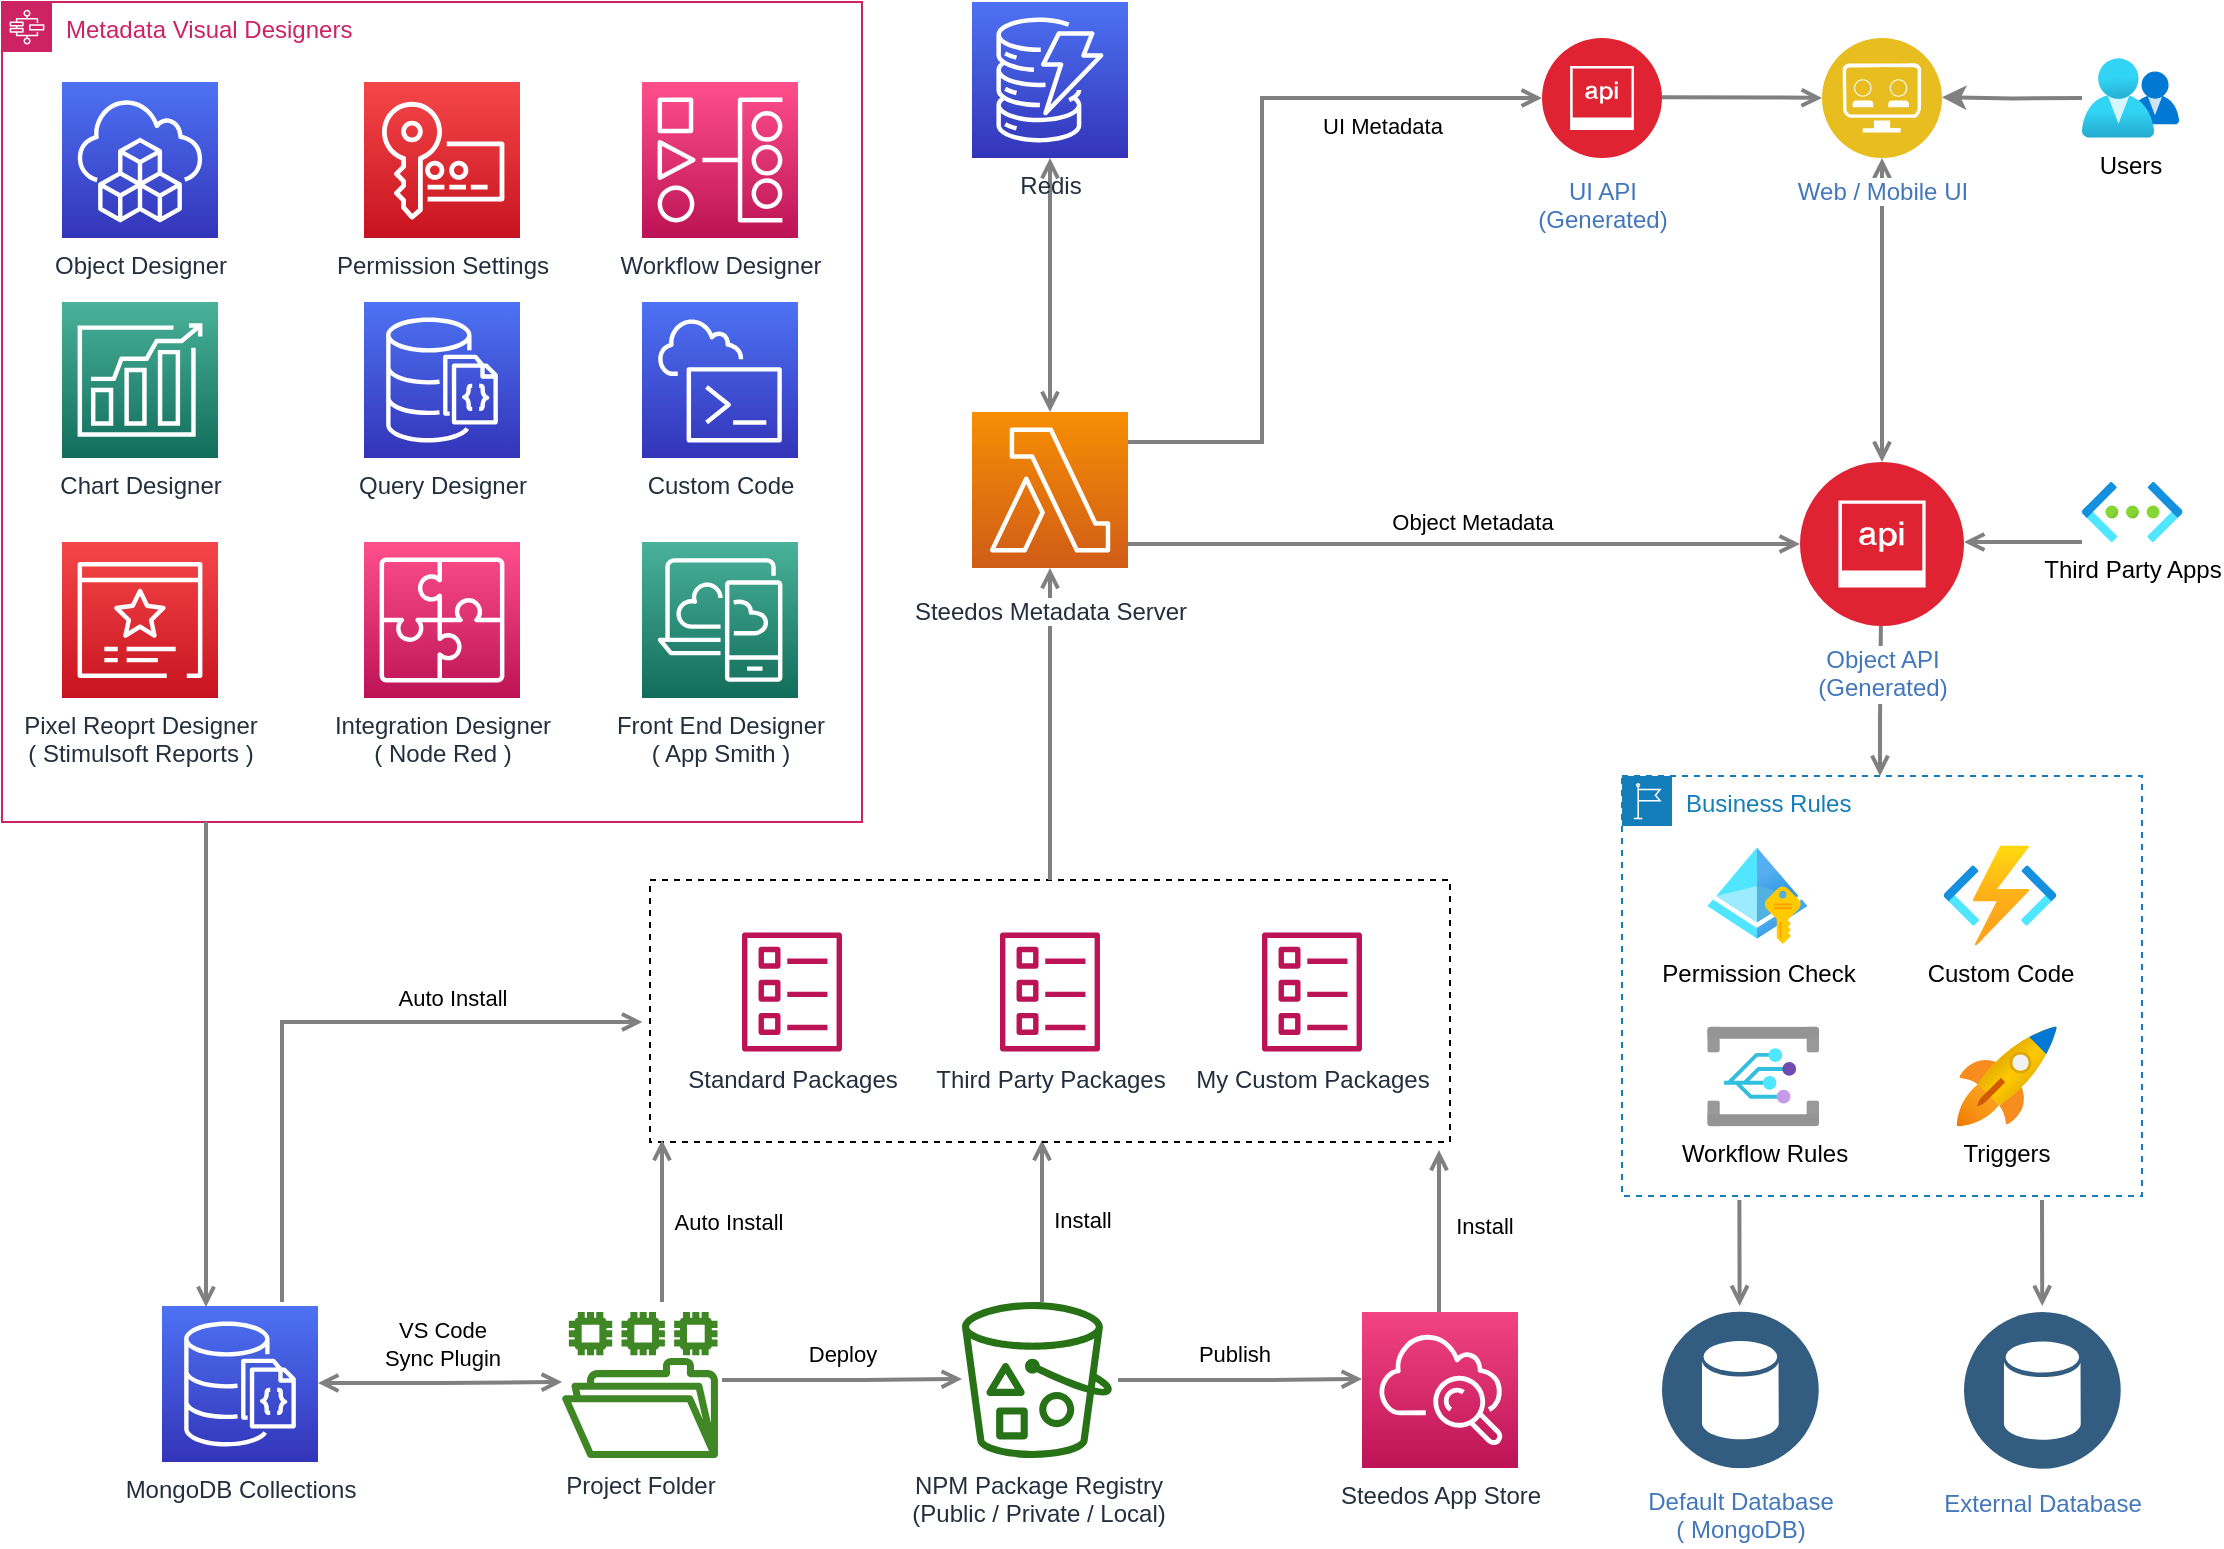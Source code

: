 <mxfile version="16.1.2" type="device"><diagram id="Ht1M8jgEwFfnCIfOTk4-" name="Page-1"><mxGraphModel dx="1229" dy="1774" grid="1" gridSize="10" guides="1" tooltips="1" connect="1" arrows="1" fold="1" page="1" pageScale="1" pageWidth="1169" pageHeight="827" math="0" shadow="0"><root><mxCell id="0"/><mxCell id="1" parent="0"/><mxCell id="gSyy9hffVnJHqx99s4us-82" style="edgeStyle=orthogonalEdgeStyle;rounded=0;orthogonalLoop=1;jettySize=auto;html=1;startArrow=open;startFill=0;endArrow=open;endFill=0;strokeColor=#808080;strokeWidth=2;exitX=0.5;exitY=1;exitDx=0;exitDy=0;exitPerimeter=0;" edge="1" parent="1" source="gSyy9hffVnJHqx99s4us-83" target="UEzPUAAOIrF-is8g5C7q-148"><mxGeometry relative="1" as="geometry"><mxPoint x="800" y="-660" as="sourcePoint"/><mxPoint x="600" y="-590" as="targetPoint"/><Array as="points"/></mxGeometry></mxCell><mxCell id="UEzPUAAOIrF-is8g5C7q-170" style="edgeStyle=orthogonalEdgeStyle;rounded=0;orthogonalLoop=1;jettySize=auto;html=1;startArrow=open;startFill=0;endArrow=none;endFill=0;strokeColor=#808080;strokeWidth=2;exitX=0.5;exitY=1;exitDx=0;exitDy=0;" parent="1" edge="1"><mxGeometry relative="1" as="geometry"><mxPoint x="560" y="-231" as="sourcePoint"/><mxPoint x="560" y="-150" as="targetPoint"/><Array as="points"><mxPoint x="560" y="-190"/><mxPoint x="560" y="-190"/></Array></mxGeometry></mxCell><mxCell id="gSyy9hffVnJHqx99s4us-43" value="Install" style="edgeLabel;html=1;align=center;verticalAlign=middle;resizable=0;points=[];" vertex="1" connectable="0" parent="UEzPUAAOIrF-is8g5C7q-170"><mxGeometry x="-0.012" y="3" relative="1" as="geometry"><mxPoint x="17" as="offset"/></mxGeometry></mxCell><mxCell id="UEzPUAAOIrF-is8g5C7q-152" value="Steedos App Store" style="outlineConnect=0;fontColor=#232F3E;gradientColor=#F34482;gradientDirection=north;fillColor=#BC1356;strokeColor=#ffffff;dashed=0;verticalLabelPosition=bottom;verticalAlign=top;align=center;html=1;fontSize=12;fontStyle=0;aspect=fixed;shape=mxgraph.aws4.resourceIcon;resIcon=mxgraph.aws4.cloudwatch;labelBackgroundColor=#ffffff;" parent="1" vertex="1"><mxGeometry x="720" y="-145" width="78" height="78" as="geometry"/></mxCell><mxCell id="UEzPUAAOIrF-is8g5C7q-155" value="" style="rounded=0;whiteSpace=wrap;html=1;dashed=1;labelBackgroundColor=#ffffff;fillColor=none;gradientColor=none;container=1;pointerEvents=0;collapsible=0;recursiveResize=0;" parent="1" vertex="1"><mxGeometry x="364" y="-361" width="400" height="131" as="geometry"/></mxCell><mxCell id="UEzPUAAOIrF-is8g5C7q-156" value="Standard Packages" style="outlineConnect=0;fontColor=#232F3E;gradientColor=none;fillColor=#BC1356;strokeColor=none;dashed=0;verticalLabelPosition=bottom;verticalAlign=top;align=center;html=1;fontSize=12;fontStyle=0;aspect=fixed;pointerEvents=1;shape=mxgraph.aws4.template;labelBackgroundColor=#ffffff;" parent="UEzPUAAOIrF-is8g5C7q-155" vertex="1"><mxGeometry x="46" y="26" width="50" height="60" as="geometry"/></mxCell><mxCell id="UEzPUAAOIrF-is8g5C7q-157" value="Third Party Packages" style="outlineConnect=0;fontColor=#232F3E;gradientColor=none;fillColor=#BC1356;strokeColor=none;dashed=0;verticalLabelPosition=bottom;verticalAlign=top;align=center;html=1;fontSize=12;fontStyle=0;aspect=fixed;pointerEvents=1;shape=mxgraph.aws4.template;labelBackgroundColor=#ffffff;" parent="UEzPUAAOIrF-is8g5C7q-155" vertex="1"><mxGeometry x="175" y="26" width="50" height="60" as="geometry"/></mxCell><mxCell id="gSyy9hffVnJHqx99s4us-20" value="My Custom Packages" style="outlineConnect=0;fontColor=#232F3E;gradientColor=none;fillColor=#BC1356;strokeColor=none;dashed=0;verticalLabelPosition=bottom;verticalAlign=top;align=center;html=1;fontSize=12;fontStyle=0;aspect=fixed;pointerEvents=1;shape=mxgraph.aws4.template;labelBackgroundColor=#ffffff;" vertex="1" parent="UEzPUAAOIrF-is8g5C7q-155"><mxGeometry x="306" y="26" width="50" height="60" as="geometry"/></mxCell><mxCell id="UEzPUAAOIrF-is8g5C7q-158" value="NPM Package Registry&lt;br&gt;(Public / Private / Local)" style="outlineConnect=0;fontColor=#232F3E;gradientColor=none;fillColor=#277116;strokeColor=none;dashed=0;verticalLabelPosition=bottom;verticalAlign=top;align=center;html=1;fontSize=12;fontStyle=0;aspect=fixed;pointerEvents=1;shape=mxgraph.aws4.bucket_with_objects;labelBackgroundColor=#ffffff;" parent="1" vertex="1"><mxGeometry x="520" y="-150" width="75" height="78" as="geometry"/></mxCell><mxCell id="gSyy9hffVnJHqx99s4us-29" value="Project Folder" style="sketch=0;outlineConnect=0;fontColor=#232F3E;gradientColor=none;fillColor=#3F8624;strokeColor=none;dashed=0;verticalLabelPosition=bottom;verticalAlign=top;align=center;html=1;fontSize=12;fontStyle=0;aspect=fixed;pointerEvents=1;shape=mxgraph.aws4.file_system;" vertex="1" parent="1"><mxGeometry x="320" y="-145" width="78" height="73" as="geometry"/></mxCell><mxCell id="gSyy9hffVnJHqx99s4us-31" style="edgeStyle=orthogonalEdgeStyle;rounded=0;orthogonalLoop=1;jettySize=auto;html=1;startArrow=open;startFill=0;endArrow=none;endFill=0;strokeColor=#808080;strokeWidth=2;exitX=0.5;exitY=1;exitDx=0;exitDy=0;" edge="1" parent="1"><mxGeometry relative="1" as="geometry"><mxPoint x="758.5" y="-226" as="sourcePoint"/><mxPoint x="758.5" y="-145" as="targetPoint"/><Array as="points"><mxPoint x="758.5" y="-185"/><mxPoint x="758.5" y="-185"/></Array></mxGeometry></mxCell><mxCell id="gSyy9hffVnJHqx99s4us-42" value="Install" style="edgeLabel;html=1;align=center;verticalAlign=middle;resizable=0;points=[];" vertex="1" connectable="0" parent="gSyy9hffVnJHqx99s4us-31"><mxGeometry x="-0.062" relative="1" as="geometry"><mxPoint x="22" as="offset"/></mxGeometry></mxCell><mxCell id="gSyy9hffVnJHqx99s4us-33" style="edgeStyle=orthogonalEdgeStyle;rounded=0;orthogonalLoop=1;jettySize=auto;html=1;startArrow=open;startFill=0;endArrow=none;endFill=0;strokeColor=#808080;strokeWidth=2;exitX=0.5;exitY=1;exitDx=0;exitDy=0;" edge="1" parent="1"><mxGeometry relative="1" as="geometry"><mxPoint x="370" y="-231" as="sourcePoint"/><mxPoint x="370" y="-150" as="targetPoint"/><Array as="points"><mxPoint x="370" y="-190"/><mxPoint x="370" y="-190"/></Array></mxGeometry></mxCell><mxCell id="gSyy9hffVnJHqx99s4us-49" value="Auto Install" style="edgeLabel;html=1;align=center;verticalAlign=middle;resizable=0;points=[];" vertex="1" connectable="0" parent="gSyy9hffVnJHqx99s4us-33"><mxGeometry x="-0.111" y="2" relative="1" as="geometry"><mxPoint x="31" y="5" as="offset"/></mxGeometry></mxCell><mxCell id="gSyy9hffVnJHqx99s4us-39" style="edgeStyle=orthogonalEdgeStyle;rounded=0;orthogonalLoop=1;jettySize=auto;html=1;startArrow=none;startFill=0;endArrow=open;endFill=0;strokeColor=#808080;strokeWidth=2;" edge="1" parent="1"><mxGeometry relative="1" as="geometry"><mxPoint x="520" y="-111.5" as="targetPoint"/><Array as="points"><mxPoint x="470" y="-111"/><mxPoint x="470" y="-111"/></Array><mxPoint x="400" y="-111" as="sourcePoint"/></mxGeometry></mxCell><mxCell id="gSyy9hffVnJHqx99s4us-41" value="Deploy" style="edgeLabel;html=1;align=center;verticalAlign=middle;resizable=0;points=[];" vertex="1" connectable="0" parent="gSyy9hffVnJHqx99s4us-39"><mxGeometry x="-0.229" y="-3" relative="1" as="geometry"><mxPoint x="13" y="-16" as="offset"/></mxGeometry></mxCell><mxCell id="gSyy9hffVnJHqx99s4us-40" style="edgeStyle=orthogonalEdgeStyle;rounded=0;orthogonalLoop=1;jettySize=auto;html=1;startArrow=none;startFill=0;endArrow=open;endFill=0;strokeColor=#808080;strokeWidth=2;" edge="1" parent="1"><mxGeometry relative="1" as="geometry"><mxPoint x="720.02" y="-111.5" as="targetPoint"/><Array as="points"><mxPoint x="670.02" y="-111"/><mxPoint x="670.02" y="-111"/></Array><mxPoint x="598.002" y="-111" as="sourcePoint"/></mxGeometry></mxCell><mxCell id="gSyy9hffVnJHqx99s4us-44" value="Publish" style="edgeLabel;html=1;align=center;verticalAlign=middle;resizable=0;points=[];" vertex="1" connectable="0" parent="gSyy9hffVnJHqx99s4us-40"><mxGeometry x="-0.099" relative="1" as="geometry"><mxPoint x="3" y="-13" as="offset"/></mxGeometry></mxCell><mxCell id="gSyy9hffVnJHqx99s4us-47" style="edgeStyle=orthogonalEdgeStyle;rounded=0;orthogonalLoop=1;jettySize=auto;html=1;startArrow=open;startFill=0;endArrow=open;endFill=0;strokeColor=#808080;strokeWidth=2;" edge="1" parent="1"><mxGeometry relative="1" as="geometry"><mxPoint x="320.02" y="-110" as="targetPoint"/><Array as="points"><mxPoint x="259.02" y="-109.5"/></Array><mxPoint x="198.002" y="-109.5" as="sourcePoint"/></mxGeometry></mxCell><mxCell id="gSyy9hffVnJHqx99s4us-48" value="VS Code&lt;br&gt;Sync Plugin" style="edgeLabel;html=1;align=center;verticalAlign=middle;resizable=0;points=[];" vertex="1" connectable="0" parent="gSyy9hffVnJHqx99s4us-47"><mxGeometry x="-0.229" y="-3" relative="1" as="geometry"><mxPoint x="15" y="-23" as="offset"/></mxGeometry></mxCell><mxCell id="gSyy9hffVnJHqx99s4us-50" style="edgeStyle=orthogonalEdgeStyle;rounded=0;orthogonalLoop=1;jettySize=auto;html=1;startArrow=none;startFill=0;endArrow=open;endFill=0;strokeColor=#808080;strokeWidth=2;" edge="1" parent="1"><mxGeometry relative="1" as="geometry"><Array as="points"><mxPoint x="180" y="-150"/><mxPoint x="180" y="-290"/></Array><mxPoint x="180" y="-150" as="sourcePoint"/><mxPoint x="360.22" y="-290" as="targetPoint"/></mxGeometry></mxCell><mxCell id="gSyy9hffVnJHqx99s4us-51" value="Auto Install" style="edgeLabel;html=1;align=center;verticalAlign=middle;resizable=0;points=[];" vertex="1" connectable="0" parent="gSyy9hffVnJHqx99s4us-50"><mxGeometry x="0.405" y="-3" relative="1" as="geometry"><mxPoint y="-15" as="offset"/></mxGeometry></mxCell><mxCell id="gSyy9hffVnJHqx99s4us-54" style="edgeStyle=orthogonalEdgeStyle;rounded=0;orthogonalLoop=1;jettySize=auto;html=1;startArrow=open;startFill=0;endArrow=none;endFill=0;strokeColor=#808080;strokeWidth=2;entryX=0.5;entryY=0;entryDx=0;entryDy=0;" edge="1" parent="1" source="UEzPUAAOIrF-is8g5C7q-148" target="UEzPUAAOIrF-is8g5C7q-155"><mxGeometry relative="1" as="geometry"><mxPoint x="520" y="-480" as="sourcePoint"/><mxPoint x="624" y="-380" as="targetPoint"/><Array as="points"><mxPoint x="564" y="-390"/><mxPoint x="564" y="-390"/></Array></mxGeometry></mxCell><mxCell id="UEzPUAAOIrF-is8g5C7q-148" value="Steedos Metadata Server" style="outlineConnect=0;fontColor=#232F3E;gradientColor=#F78E04;gradientDirection=north;fillColor=#D05C17;strokeColor=#ffffff;dashed=0;verticalLabelPosition=bottom;verticalAlign=top;align=center;html=1;fontSize=12;fontStyle=0;aspect=fixed;shape=mxgraph.aws4.resourceIcon;resIcon=mxgraph.aws4.lambda;labelBackgroundColor=#ffffff;spacingTop=8;" parent="1" vertex="1"><mxGeometry x="525" y="-595" width="78" height="78" as="geometry"/></mxCell><mxCell id="gSyy9hffVnJHqx99s4us-61" value="Metadata Visual Designers" style="points=[[0,0],[0.25,0],[0.5,0],[0.75,0],[1,0],[1,0.25],[1,0.5],[1,0.75],[1,1],[0.75,1],[0.5,1],[0.25,1],[0,1],[0,0.75],[0,0.5],[0,0.25]];outlineConnect=0;gradientColor=none;html=1;whiteSpace=wrap;fontSize=12;fontStyle=0;container=1;pointerEvents=0;collapsible=0;recursiveResize=0;shape=mxgraph.aws4.group;grIcon=mxgraph.aws4.group_aws_step_functions_workflow;strokeColor=#CD2264;fillColor=none;verticalAlign=top;align=left;spacingLeft=30;fontColor=#CD2264;dashed=0;" vertex="1" parent="1"><mxGeometry x="40" y="-800" width="430" height="410" as="geometry"/></mxCell><mxCell id="gSyy9hffVnJHqx99s4us-65" value="Permission Settings" style="sketch=0;points=[[0,0,0],[0.25,0,0],[0.5,0,0],[0.75,0,0],[1,0,0],[0,1,0],[0.25,1,0],[0.5,1,0],[0.75,1,0],[1,1,0],[0,0.25,0],[0,0.5,0],[0,0.75,0],[1,0.25,0],[1,0.5,0],[1,0.75,0]];outlineConnect=0;fontColor=#232F3E;gradientColor=#F54749;gradientDirection=north;fillColor=#C7131F;strokeColor=#ffffff;dashed=0;verticalLabelPosition=bottom;verticalAlign=top;align=center;html=1;fontSize=12;fontStyle=0;aspect=fixed;shape=mxgraph.aws4.resourceIcon;resIcon=mxgraph.aws4.key_management_service;" vertex="1" parent="gSyy9hffVnJHqx99s4us-61"><mxGeometry x="181" y="40" width="78" height="78" as="geometry"/></mxCell><mxCell id="gSyy9hffVnJHqx99s4us-66" value="Workflow Designer" style="sketch=0;points=[[0,0,0],[0.25,0,0],[0.5,0,0],[0.75,0,0],[1,0,0],[0,1,0],[0.25,1,0],[0.5,1,0],[0.75,1,0],[1,1,0],[0,0.25,0],[0,0.5,0],[0,0.75,0],[1,0.25,0],[1,0.5,0],[1,0.75,0]];outlineConnect=0;fontColor=#232F3E;gradientColor=#FF4F8B;gradientDirection=north;fillColor=#BC1356;strokeColor=#ffffff;dashed=0;verticalLabelPosition=bottom;verticalAlign=top;align=center;html=1;fontSize=12;fontStyle=0;aspect=fixed;shape=mxgraph.aws4.resourceIcon;resIcon=mxgraph.aws4.managed_workflows_for_apache_airflow;" vertex="1" parent="gSyy9hffVnJHqx99s4us-61"><mxGeometry x="320" y="40" width="78" height="78" as="geometry"/></mxCell><mxCell id="gSyy9hffVnJHqx99s4us-72" value="Integration Designer&lt;br&gt;( Node Red )" style="sketch=0;points=[[0,0,0],[0.25,0,0],[0.5,0,0],[0.75,0,0],[1,0,0],[0,1,0],[0.25,1,0],[0.5,1,0],[0.75,1,0],[1,1,0],[0,0.25,0],[0,0.5,0],[0,0.75,0],[1,0.25,0],[1,0.5,0],[1,0.75,0]];outlineConnect=0;fontColor=#232F3E;gradientColor=#FF4F8B;gradientDirection=north;fillColor=#BC1356;strokeColor=#ffffff;dashed=0;verticalLabelPosition=bottom;verticalAlign=top;align=center;html=1;fontSize=12;fontStyle=0;aspect=fixed;shape=mxgraph.aws4.resourceIcon;resIcon=mxgraph.aws4.application_integration;" vertex="1" parent="gSyy9hffVnJHqx99s4us-61"><mxGeometry x="181" y="270" width="78" height="78" as="geometry"/></mxCell><mxCell id="gSyy9hffVnJHqx99s4us-73" value="Pixel Reoprt Designer&lt;br&gt;( Stimulsoft Reports )" style="sketch=0;points=[[0,0,0],[0.25,0,0],[0.5,0,0],[0.75,0,0],[1,0,0],[0,1,0],[0.25,1,0],[0.5,1,0],[0.75,1,0],[1,1,0],[0,0.25,0],[0,0.5,0],[0,0.75,0],[1,0.25,0],[1,0.5,0],[1,0.75,0]];outlineConnect=0;fontColor=#232F3E;gradientColor=#F54749;gradientDirection=north;fillColor=#C7131F;strokeColor=#ffffff;dashed=0;verticalLabelPosition=bottom;verticalAlign=top;align=center;html=1;fontSize=12;fontStyle=0;aspect=fixed;shape=mxgraph.aws4.resourceIcon;resIcon=mxgraph.aws4.certificate_manager_3;" vertex="1" parent="gSyy9hffVnJHqx99s4us-61"><mxGeometry x="30" y="270" width="78" height="78" as="geometry"/></mxCell><mxCell id="gSyy9hffVnJHqx99s4us-77" value="Front End Designer&lt;br&gt;( App Smith )" style="sketch=0;points=[[0,0,0],[0.25,0,0],[0.5,0,0],[0.75,0,0],[1,0,0],[0,1,0],[0.25,1,0],[0.5,1,0],[0.75,1,0],[1,1,0],[0,0.25,0],[0,0.5,0],[0,0.75,0],[1,0.25,0],[1,0.5,0],[1,0.75,0]];outlineConnect=0;fontColor=#232F3E;gradientColor=#4AB29A;gradientDirection=north;fillColor=#116D5B;strokeColor=#ffffff;dashed=0;verticalLabelPosition=bottom;verticalAlign=top;align=center;html=1;fontSize=12;fontStyle=0;aspect=fixed;shape=mxgraph.aws4.resourceIcon;resIcon=mxgraph.aws4.desktop_and_app_streaming;" vertex="1" parent="gSyy9hffVnJHqx99s4us-61"><mxGeometry x="320" y="270" width="78" height="78" as="geometry"/></mxCell><mxCell id="gSyy9hffVnJHqx99s4us-78" value="Chart Designer" style="sketch=0;points=[[0,0,0],[0.25,0,0],[0.5,0,0],[0.75,0,0],[1,0,0],[0,1,0],[0.25,1,0],[0.5,1,0],[0.75,1,0],[1,1,0],[0,0.25,0],[0,0.5,0],[0,0.75,0],[1,0.25,0],[1,0.5,0],[1,0.75,0]];outlineConnect=0;fontColor=#232F3E;gradientColor=#4AB29A;gradientDirection=north;fillColor=#116D5B;strokeColor=#ffffff;dashed=0;verticalLabelPosition=bottom;verticalAlign=top;align=center;html=1;fontSize=12;fontStyle=0;aspect=fixed;shape=mxgraph.aws4.resourceIcon;resIcon=mxgraph.aws4.forecast;" vertex="1" parent="gSyy9hffVnJHqx99s4us-61"><mxGeometry x="30" y="150" width="78" height="78" as="geometry"/></mxCell><mxCell id="gSyy9hffVnJHqx99s4us-79" value="Query Designer" style="sketch=0;points=[[0,0,0],[0.25,0,0],[0.5,0,0],[0.75,0,0],[1,0,0],[0,1,0],[0.25,1,0],[0.5,1,0],[0.75,1,0],[1,1,0],[0,0.25,0],[0,0.5,0],[0,0.75,0],[1,0.25,0],[1,0.5,0],[1,0.75,0]];outlineConnect=0;fontColor=#232F3E;gradientColor=#4D72F3;gradientDirection=north;fillColor=#3334B9;strokeColor=#ffffff;dashed=0;verticalLabelPosition=bottom;verticalAlign=top;align=center;html=1;fontSize=12;fontStyle=0;aspect=fixed;shape=mxgraph.aws4.resourceIcon;resIcon=mxgraph.aws4.documentdb_with_mongodb_compatibility;" vertex="1" parent="gSyy9hffVnJHqx99s4us-61"><mxGeometry x="181" y="150" width="78" height="78" as="geometry"/></mxCell><mxCell id="gSyy9hffVnJHqx99s4us-85" value="Object Designer" style="sketch=0;points=[[0,0,0],[0.25,0,0],[0.5,0,0],[0.75,0,0],[1,0,0],[0,1,0],[0.25,1,0],[0.5,1,0],[0.75,1,0],[1,1,0],[0,0.25,0],[0,0.5,0],[0,0.75,0],[1,0.25,0],[1,0.5,0],[1,0.75,0]];outlineConnect=0;fontColor=#232F3E;gradientColor=#4D72F3;gradientDirection=north;fillColor=#3334B9;strokeColor=#ffffff;dashed=0;verticalLabelPosition=bottom;verticalAlign=top;align=center;html=1;fontSize=12;fontStyle=0;aspect=fixed;shape=mxgraph.aws4.resourceIcon;resIcon=mxgraph.aws4.cloud_development_kit;" vertex="1" parent="gSyy9hffVnJHqx99s4us-61"><mxGeometry x="30" y="40" width="78" height="78" as="geometry"/></mxCell><mxCell id="gSyy9hffVnJHqx99s4us-86" value="Custom Code" style="sketch=0;points=[[0,0,0],[0.25,0,0],[0.5,0,0],[0.75,0,0],[1,0,0],[0,1,0],[0.25,1,0],[0.5,1,0],[0.75,1,0],[1,1,0],[0,0.25,0],[0,0.5,0],[0,0.75,0],[1,0.25,0],[1,0.5,0],[1,0.75,0]];outlineConnect=0;fontColor=#232F3E;gradientColor=#4D72F3;gradientDirection=north;fillColor=#3334B9;strokeColor=#ffffff;dashed=0;verticalLabelPosition=bottom;verticalAlign=top;align=center;html=1;fontSize=12;fontStyle=0;aspect=fixed;shape=mxgraph.aws4.resourceIcon;resIcon=mxgraph.aws4.cloudshell;" vertex="1" parent="gSyy9hffVnJHqx99s4us-61"><mxGeometry x="320" y="150" width="78" height="78" as="geometry"/></mxCell><mxCell id="gSyy9hffVnJHqx99s4us-62" style="edgeStyle=orthogonalEdgeStyle;rounded=0;orthogonalLoop=1;jettySize=auto;html=1;exitX=0.5;exitY=1;exitDx=0;exitDy=0;startArrow=open;startFill=0;endArrow=none;endFill=0;" edge="1" parent="1" source="gSyy9hffVnJHqx99s4us-61" target="gSyy9hffVnJHqx99s4us-61"><mxGeometry relative="1" as="geometry"/></mxCell><mxCell id="gSyy9hffVnJHqx99s4us-63" style="edgeStyle=orthogonalEdgeStyle;rounded=0;orthogonalLoop=1;jettySize=auto;html=1;startArrow=none;startFill=0;endArrow=open;endFill=0;strokeColor=#808080;strokeWidth=2;" edge="1" parent="1" source="gSyy9hffVnJHqx99s4us-61"><mxGeometry relative="1" as="geometry"><mxPoint x="142" y="-380" as="sourcePoint"/><mxPoint x="142" y="-147.5" as="targetPoint"/><Array as="points"><mxPoint x="142" y="-350"/><mxPoint x="142" y="-350"/></Array></mxGeometry></mxCell><mxCell id="gSyy9hffVnJHqx99s4us-83" value="Redis" style="sketch=0;points=[[0,0,0],[0.25,0,0],[0.5,0,0],[0.75,0,0],[1,0,0],[0,1,0],[0.25,1,0],[0.5,1,0],[0.75,1,0],[1,1,0],[0,0.25,0],[0,0.5,0],[0,0.75,0],[1,0.25,0],[1,0.5,0],[1,0.75,0]];outlineConnect=0;fontColor=#232F3E;gradientColor=#4D72F3;gradientDirection=north;fillColor=#3334B9;strokeColor=#ffffff;dashed=0;verticalLabelPosition=bottom;verticalAlign=top;align=center;html=1;fontSize=12;fontStyle=0;aspect=fixed;shape=mxgraph.aws4.resourceIcon;resIcon=mxgraph.aws4.dynamodb;" vertex="1" parent="1"><mxGeometry x="525" y="-800" width="78" height="78" as="geometry"/></mxCell><mxCell id="gSyy9hffVnJHqx99s4us-84" value="MongoDB Collections" style="sketch=0;points=[[0,0,0],[0.25,0,0],[0.5,0,0],[0.75,0,0],[1,0,0],[0,1,0],[0.25,1,0],[0.5,1,0],[0.75,1,0],[1,1,0],[0,0.25,0],[0,0.5,0],[0,0.75,0],[1,0.25,0],[1,0.5,0],[1,0.75,0]];outlineConnect=0;fontColor=#232F3E;gradientColor=#4D72F3;gradientDirection=north;fillColor=#3334B9;strokeColor=#ffffff;dashed=0;verticalLabelPosition=bottom;verticalAlign=top;align=center;html=1;fontSize=12;fontStyle=0;aspect=fixed;shape=mxgraph.aws4.resourceIcon;resIcon=mxgraph.aws4.documentdb_with_mongodb_compatibility;" vertex="1" parent="1"><mxGeometry x="120" y="-148" width="78" height="78" as="geometry"/></mxCell><mxCell id="gSyy9hffVnJHqx99s4us-92" value="UI API&lt;br&gt;(Generated)" style="aspect=fixed;perimeter=ellipsePerimeter;html=1;align=center;shadow=0;dashed=0;fontColor=#4277BB;labelBackgroundColor=#ffffff;fontSize=12;spacingTop=3;image;image=img/lib/ibm/security/api_security.svg;" vertex="1" parent="1"><mxGeometry x="810" y="-782" width="60" height="60" as="geometry"/></mxCell><mxCell id="gSyy9hffVnJHqx99s4us-96" value="Default Database&lt;br&gt;( MongoDB)" style="aspect=fixed;perimeter=ellipsePerimeter;html=1;align=center;shadow=0;dashed=0;fontColor=#4277BB;labelBackgroundColor=#ffffff;fontSize=12;spacingTop=3;image;image=img/lib/ibm/data/data_services.svg;" vertex="1" parent="1"><mxGeometry x="870" y="-145.25" width="78.5" height="78.5" as="geometry"/></mxCell><mxCell id="gSyy9hffVnJHqx99s4us-101" style="edgeStyle=orthogonalEdgeStyle;rounded=0;orthogonalLoop=1;jettySize=auto;html=1;startArrow=none;startFill=0;endArrow=open;endFill=0;strokeColor=#808080;strokeWidth=2;" edge="1" parent="1" source="UEzPUAAOIrF-is8g5C7q-148" target="gSyy9hffVnJHqx99s4us-92"><mxGeometry relative="1" as="geometry"><Array as="points"><mxPoint x="670" y="-580"/><mxPoint x="670" y="-752"/></Array><mxPoint x="740" y="-502" as="sourcePoint"/><mxPoint x="920.22" y="-642.0" as="targetPoint"/></mxGeometry></mxCell><mxCell id="gSyy9hffVnJHqx99s4us-117" value="UI Metadata" style="edgeLabel;html=1;align=center;verticalAlign=middle;resizable=0;points=[];" vertex="1" connectable="0" parent="gSyy9hffVnJHqx99s4us-101"><mxGeometry x="0.07" y="2" relative="1" as="geometry"><mxPoint x="62" y="-22" as="offset"/></mxGeometry></mxCell><mxCell id="gSyy9hffVnJHqx99s4us-103" style="edgeStyle=orthogonalEdgeStyle;rounded=0;orthogonalLoop=1;jettySize=auto;html=1;startArrow=none;startFill=0;endArrow=open;endFill=0;strokeColor=#808080;strokeWidth=2;" edge="1" parent="1" source="UEzPUAAOIrF-is8g5C7q-148" target="gSyy9hffVnJHqx99s4us-90"><mxGeometry relative="1" as="geometry"><Array as="points"><mxPoint x="790" y="-529"/><mxPoint x="790" y="-529"/></Array><mxPoint x="663" y="-520" as="sourcePoint"/><mxPoint x="810" y="-740" as="targetPoint"/></mxGeometry></mxCell><mxCell id="gSyy9hffVnJHqx99s4us-116" value="Object Metadata" style="edgeLabel;html=1;align=center;verticalAlign=middle;resizable=0;points=[];" vertex="1" connectable="0" parent="gSyy9hffVnJHqx99s4us-103"><mxGeometry x="0.016" y="1" relative="1" as="geometry"><mxPoint x="1" y="-10" as="offset"/></mxGeometry></mxCell><mxCell id="gSyy9hffVnJHqx99s4us-105" style="edgeStyle=orthogonalEdgeStyle;rounded=0;orthogonalLoop=1;jettySize=auto;html=1;startArrow=none;startFill=0;endArrow=open;endFill=0;strokeColor=#808080;strokeWidth=2;" edge="1" parent="1"><mxGeometry relative="1" as="geometry"><Array as="points"><mxPoint x="930" y="-752"/><mxPoint x="930" y="-752"/></Array><mxPoint x="870" y="-752.33" as="sourcePoint"/><mxPoint x="950" y="-752" as="targetPoint"/></mxGeometry></mxCell><mxCell id="gSyy9hffVnJHqx99s4us-106" style="edgeStyle=orthogonalEdgeStyle;rounded=0;orthogonalLoop=1;jettySize=auto;html=1;startArrow=open;startFill=0;endArrow=open;endFill=0;strokeColor=#808080;strokeWidth=2;entryX=0.5;entryY=1;entryDx=0;entryDy=0;exitX=0.5;exitY=0;exitDx=0;exitDy=0;" edge="1" parent="1" source="gSyy9hffVnJHqx99s4us-90" target="gSyy9hffVnJHqx99s4us-89"><mxGeometry relative="1" as="geometry"><Array as="points"><mxPoint x="980" y="-575"/></Array><mxPoint x="870" y="-520" as="sourcePoint"/><mxPoint x="1017" y="-722" as="targetPoint"/></mxGeometry></mxCell><mxCell id="gSyy9hffVnJHqx99s4us-89" value="Web / Mobile UI" style="aspect=fixed;perimeter=ellipsePerimeter;html=1;align=center;shadow=0;dashed=0;fontColor=#4277BB;labelBackgroundColor=#ffffff;fontSize=12;spacingTop=3;image;image=img/lib/ibm/applications/api_developer_portal.svg;" vertex="1" parent="1"><mxGeometry x="950" y="-782" width="60" height="60" as="geometry"/></mxCell><mxCell id="gSyy9hffVnJHqx99s4us-108" value="Users" style="aspect=fixed;html=1;points=[];align=center;image;fontSize=12;image=img/lib/azure2/identity/Groups.svg;" vertex="1" parent="1"><mxGeometry x="1080" y="-772" width="48.57" height="40" as="geometry"/></mxCell><mxCell id="gSyy9hffVnJHqx99s4us-109" value="Third Party Apps" style="aspect=fixed;html=1;points=[];align=center;image;fontSize=12;image=img/lib/azure2/networking/Virtual_Networks.svg;" vertex="1" parent="1"><mxGeometry x="1080.0" y="-560" width="50.25" height="30" as="geometry"/></mxCell><mxCell id="gSyy9hffVnJHqx99s4us-110" style="edgeStyle=orthogonalEdgeStyle;rounded=0;orthogonalLoop=1;jettySize=auto;html=1;startArrow=open;startFill=0;endArrow=none;endFill=0;strokeColor=#808080;strokeWidth=2;" edge="1" parent="1" source="gSyy9hffVnJHqx99s4us-90" target="gSyy9hffVnJHqx99s4us-109"><mxGeometry relative="1" as="geometry"><Array as="points"><mxPoint x="1020" y="-535"/><mxPoint x="1020" y="-535"/></Array><mxPoint x="870" y="-520.33" as="sourcePoint"/><mxPoint x="1040" y="-520" as="targetPoint"/></mxGeometry></mxCell><mxCell id="gSyy9hffVnJHqx99s4us-113" style="edgeStyle=orthogonalEdgeStyle;rounded=0;orthogonalLoop=1;jettySize=auto;html=1;startArrow=classic;startFill=1;endArrow=none;endFill=0;strokeColor=#808080;strokeWidth=2;" edge="1" parent="1" target="gSyy9hffVnJHqx99s4us-108"><mxGeometry relative="1" as="geometry"><Array as="points"/><mxPoint x="1010" y="-752.33" as="sourcePoint"/><mxPoint x="1090" y="-752" as="targetPoint"/></mxGeometry></mxCell><mxCell id="gSyy9hffVnJHqx99s4us-135" value="Business Rules" style="points=[[0,0],[0.25,0],[0.5,0],[0.75,0],[1,0],[1,0.25],[1,0.5],[1,0.75],[1,1],[0.75,1],[0.5,1],[0.25,1],[0,1],[0,0.75],[0,0.5],[0,0.25]];outlineConnect=0;gradientColor=none;html=1;whiteSpace=wrap;fontSize=12;fontStyle=0;container=1;pointerEvents=0;collapsible=0;recursiveResize=0;shape=mxgraph.aws4.group;grIcon=mxgraph.aws4.group_region;strokeColor=#147EBA;fillColor=none;verticalAlign=top;align=left;spacingLeft=30;fontColor=#147EBA;dashed=1;" vertex="1" parent="1"><mxGeometry x="850" y="-413" width="260" height="210" as="geometry"/></mxCell><mxCell id="gSyy9hffVnJHqx99s4us-129" value="Permission Check" style="aspect=fixed;html=1;points=[];align=center;image;fontSize=12;image=img/lib/azure2/identity/Managed_Identities.svg;" vertex="1" parent="gSyy9hffVnJHqx99s4us-135"><mxGeometry x="42.67" y="34.75" width="50" height="50" as="geometry"/></mxCell><mxCell id="gSyy9hffVnJHqx99s4us-133" value="Custom Code" style="aspect=fixed;html=1;points=[];align=center;image;fontSize=12;image=img/lib/azure2/iot/Function_Apps.svg;" vertex="1" parent="gSyy9hffVnJHqx99s4us-135"><mxGeometry x="160.67" y="34.75" width="56.67" height="50" as="geometry"/></mxCell><mxCell id="gSyy9hffVnJHqx99s4us-132" value="Triggers" style="aspect=fixed;html=1;points=[];align=center;image;fontSize=12;image=img/lib/azure2/general/Quickstart_Center.svg;" vertex="1" parent="gSyy9hffVnJHqx99s4us-135"><mxGeometry x="167.34" y="125.25" width="50" height="50" as="geometry"/></mxCell><mxCell id="gSyy9hffVnJHqx99s4us-134" value="Workflow Rules" style="aspect=fixed;html=1;points=[];align=center;image;fontSize=12;image=img/lib/azure2/integration/Event_Grid_Subscriptions.svg;" vertex="1" parent="gSyy9hffVnJHqx99s4us-135"><mxGeometry x="42.67" y="125.25" width="55.83" height="50" as="geometry"/></mxCell><mxCell id="gSyy9hffVnJHqx99s4us-136" style="edgeStyle=orthogonalEdgeStyle;rounded=0;orthogonalLoop=1;jettySize=auto;html=1;startArrow=open;startFill=0;endArrow=none;endFill=0;strokeColor=#808080;strokeWidth=2;" edge="1" parent="1" source="gSyy9hffVnJHqx99s4us-135"><mxGeometry relative="1" as="geometry"><Array as="points"><mxPoint x="979" y="-440"/><mxPoint x="979" y="-440"/></Array><mxPoint x="1070" y="-450" as="sourcePoint"/><mxPoint x="979.44" y="-488" as="targetPoint"/></mxGeometry></mxCell><mxCell id="gSyy9hffVnJHqx99s4us-90" value="Object API&lt;br&gt;(Generated)" style="aspect=fixed;perimeter=ellipsePerimeter;html=1;align=center;shadow=0;dashed=0;fontColor=#4277BB;labelBackgroundColor=#ffffff;fontSize=12;spacingTop=3;image;image=img/lib/ibm/security/api_security.svg;" vertex="1" parent="1"><mxGeometry x="939" y="-570" width="82" height="82" as="geometry"/></mxCell><mxCell id="gSyy9hffVnJHqx99s4us-142" value="External Database" style="aspect=fixed;perimeter=ellipsePerimeter;html=1;align=center;shadow=0;dashed=0;fontColor=#4277BB;labelBackgroundColor=#ffffff;fontSize=12;spacingTop=3;image;image=img/lib/ibm/data/data_services.svg;" vertex="1" parent="1"><mxGeometry x="1021" y="-145" width="78.5" height="78.5" as="geometry"/></mxCell><mxCell id="gSyy9hffVnJHqx99s4us-143" style="edgeStyle=orthogonalEdgeStyle;rounded=0;orthogonalLoop=1;jettySize=auto;html=1;startArrow=open;startFill=0;endArrow=none;endFill=0;strokeColor=#808080;strokeWidth=2;" edge="1" parent="1"><mxGeometry relative="1" as="geometry"><Array as="points"><mxPoint x="908.25" y="-153"/><mxPoint x="908.25" y="-153"/></Array><mxPoint x="908.81" y="-148" as="sourcePoint"/><mxPoint x="908.69" y="-201" as="targetPoint"/></mxGeometry></mxCell><mxCell id="gSyy9hffVnJHqx99s4us-144" style="edgeStyle=orthogonalEdgeStyle;rounded=0;orthogonalLoop=1;jettySize=auto;html=1;startArrow=open;startFill=0;endArrow=none;endFill=0;strokeColor=#808080;strokeWidth=2;" edge="1" parent="1"><mxGeometry relative="1" as="geometry"><Array as="points"><mxPoint x="1059.56" y="-153"/><mxPoint x="1059.56" y="-153"/></Array><mxPoint x="1060.12" y="-148" as="sourcePoint"/><mxPoint x="1060" y="-201" as="targetPoint"/></mxGeometry></mxCell></root></mxGraphModel></diagram></mxfile>